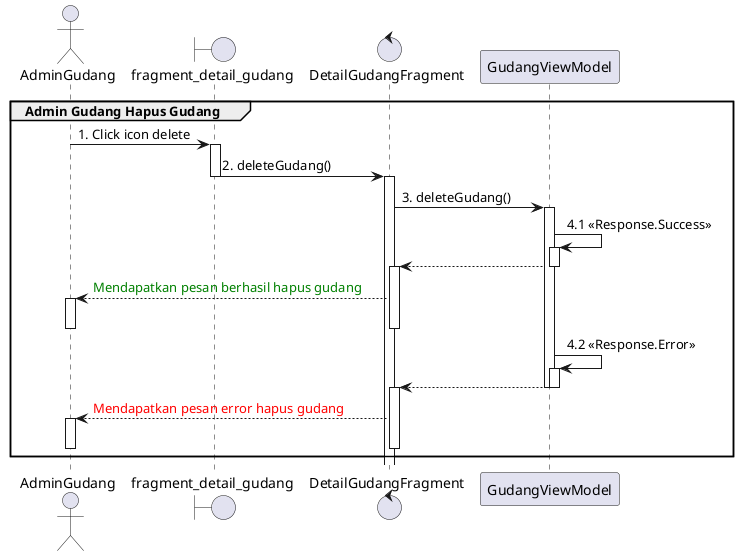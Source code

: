 @startuml
'https://plantuml.com/sequence-diagram

group Admin Gudang Hapus Gudang
    actor       AdminGudang
    boundary    fragment_detail_gudang
    control     DetailGudangFragment

    AdminGudang -> fragment_detail_gudang : 1. Click icon delete
    activate fragment_detail_gudang

    fragment_detail_gudang -> DetailGudangFragment : 2. deleteGudang()
    deactivate fragment_detail_gudang

    activate DetailGudangFragment
    DetailGudangFragment -> GudangViewModel : 3. deleteGudang()
    activate GudangViewModel
    GudangViewModel -> GudangViewModel : 4.1 <<Response.Success>>
    activate GudangViewModel
    DetailGudangFragment <-- GudangViewModel
    deactivate GudangViewModel
    activate DetailGudangFragment
    AdminGudang <-- DetailGudangFragment :  <font color=green>Mendapatkan pesan berhasil hapus gudang
    activate AdminGudang
    deactivate DetailGudangFragment
    deactivate AdminGudang

    GudangViewModel -> GudangViewModel : 4.2 <<Response.Error>>
    activate GudangViewModel

    DetailGudangFragment <-- GudangViewModel

    deactivate GudangViewModel
    deactivate GudangViewModel
    activate DetailGudangFragment
    AdminGudang <-- DetailGudangFragment : <font color=red>Mendapatkan pesan error hapus gudang
    activate AdminGudang
    deactivate DetailGudangFragment
    deactivate AdminGudang
end
@enduml